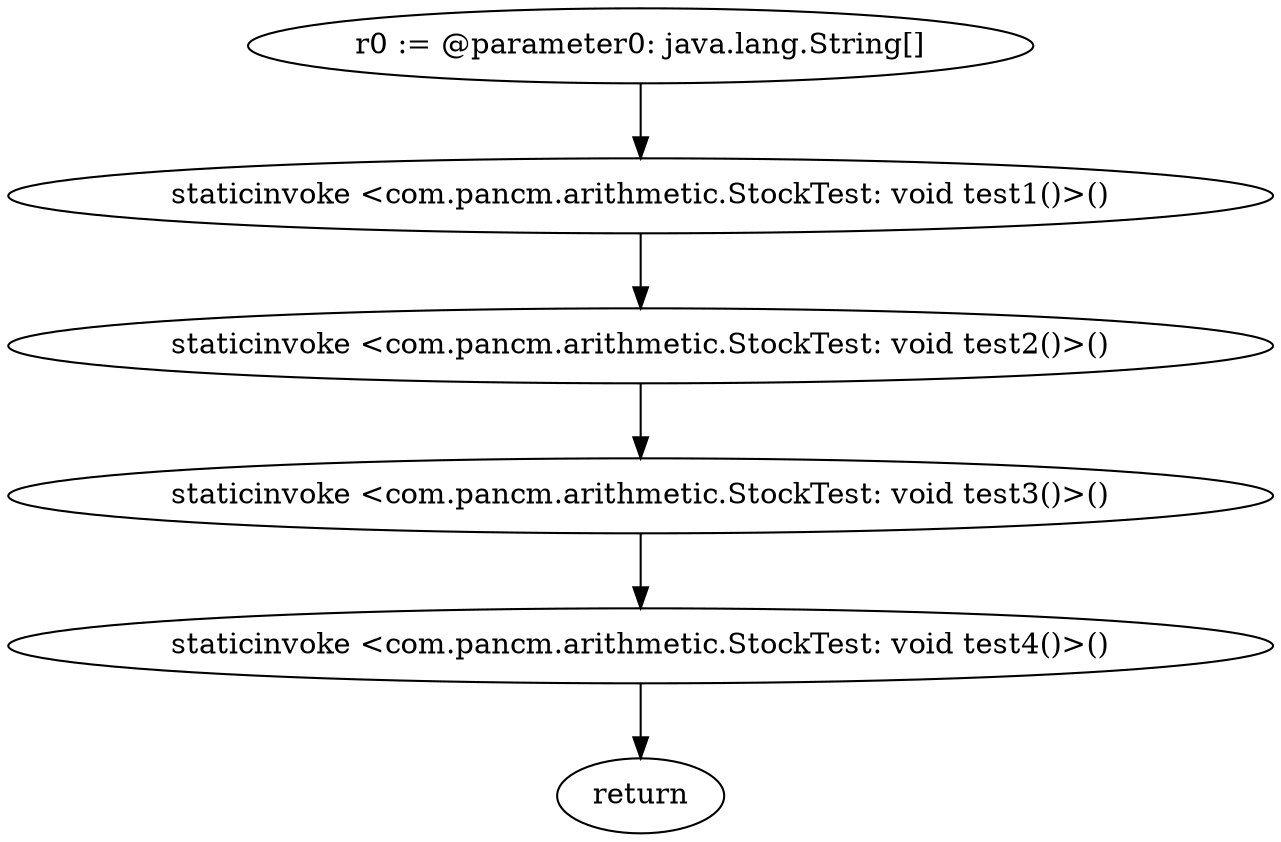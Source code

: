 digraph "unitGraph" {
    "r0 := @parameter0: java.lang.String[]"
    "staticinvoke <com.pancm.arithmetic.StockTest: void test1()>()"
    "staticinvoke <com.pancm.arithmetic.StockTest: void test2()>()"
    "staticinvoke <com.pancm.arithmetic.StockTest: void test3()>()"
    "staticinvoke <com.pancm.arithmetic.StockTest: void test4()>()"
    "return"
    "r0 := @parameter0: java.lang.String[]"->"staticinvoke <com.pancm.arithmetic.StockTest: void test1()>()";
    "staticinvoke <com.pancm.arithmetic.StockTest: void test1()>()"->"staticinvoke <com.pancm.arithmetic.StockTest: void test2()>()";
    "staticinvoke <com.pancm.arithmetic.StockTest: void test2()>()"->"staticinvoke <com.pancm.arithmetic.StockTest: void test3()>()";
    "staticinvoke <com.pancm.arithmetic.StockTest: void test3()>()"->"staticinvoke <com.pancm.arithmetic.StockTest: void test4()>()";
    "staticinvoke <com.pancm.arithmetic.StockTest: void test4()>()"->"return";
}
